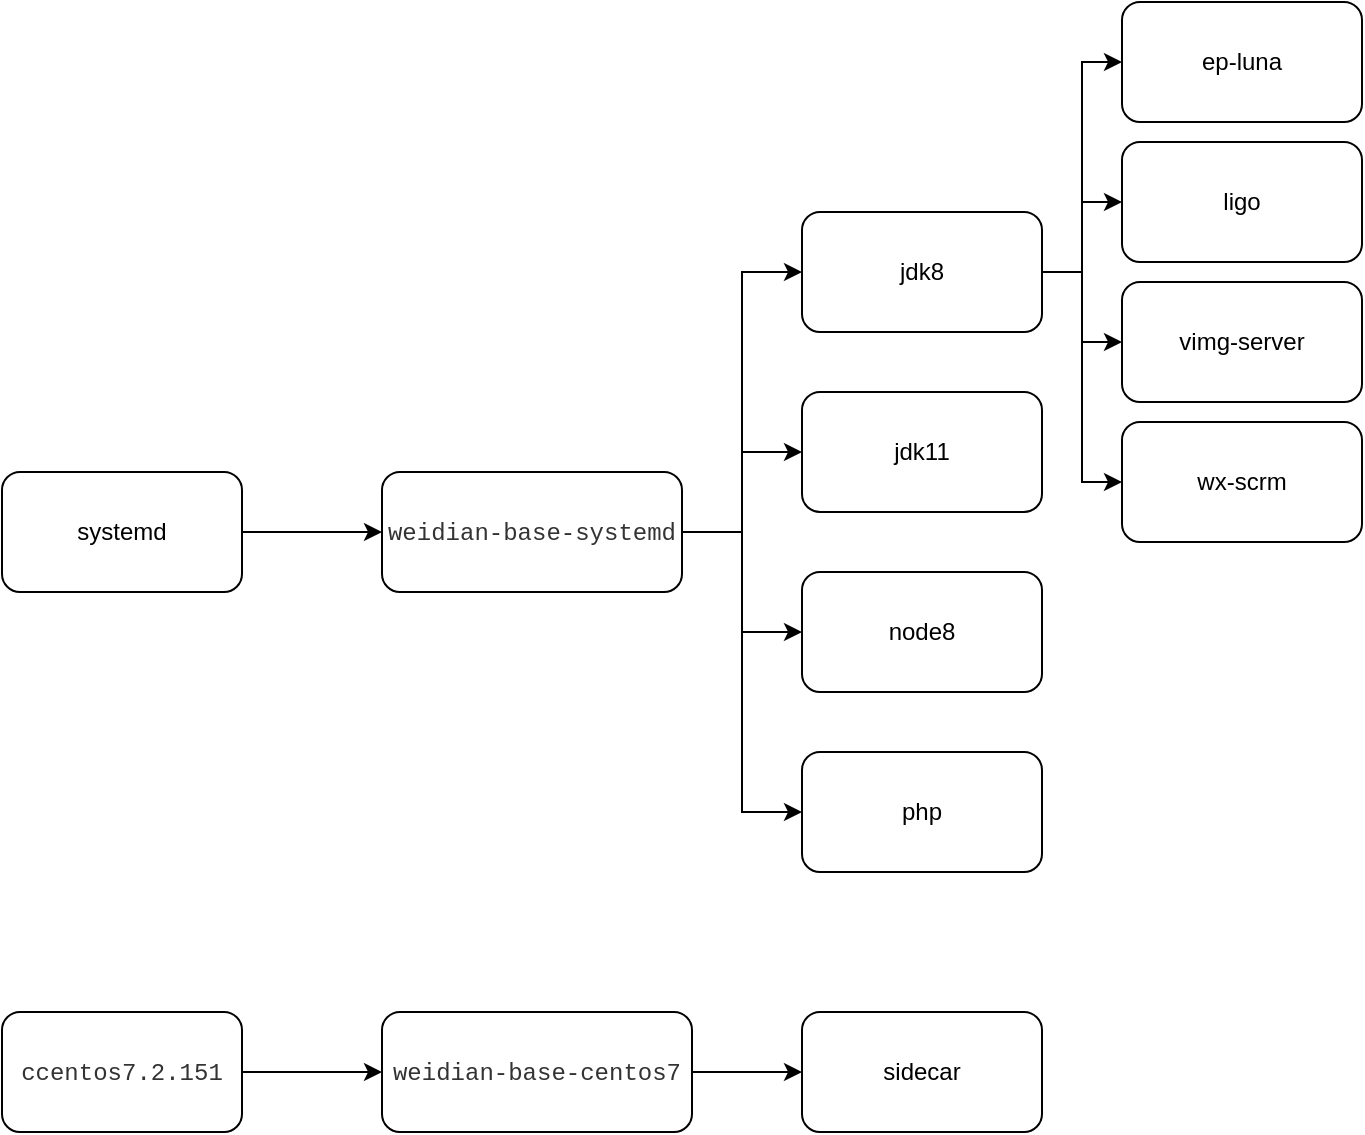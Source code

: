 <mxfile version="17.1.3" type="github">
  <diagram id="SDIb11jV21BhIwrKZLNN" name="Page-1">
    <mxGraphModel dx="1123" dy="734" grid="1" gridSize="10" guides="1" tooltips="1" connect="1" arrows="1" fold="1" page="1" pageScale="1" pageWidth="827" pageHeight="1169" math="0" shadow="0">
      <root>
        <mxCell id="0" />
        <mxCell id="1" parent="0" />
        <mxCell id="jsgCxWwjw-_KWovbcxch-6" value="" style="edgeStyle=orthogonalEdgeStyle;rounded=0;orthogonalLoop=1;jettySize=auto;html=1;" edge="1" parent="1" source="jsgCxWwjw-_KWovbcxch-1" target="jsgCxWwjw-_KWovbcxch-3">
          <mxGeometry relative="1" as="geometry" />
        </mxCell>
        <mxCell id="jsgCxWwjw-_KWovbcxch-1" value="systemd" style="rounded=1;whiteSpace=wrap;html=1;" vertex="1" parent="1">
          <mxGeometry x="40" y="380" width="120" height="60" as="geometry" />
        </mxCell>
        <mxCell id="jsgCxWwjw-_KWovbcxch-8" value="" style="edgeStyle=orthogonalEdgeStyle;rounded=0;orthogonalLoop=1;jettySize=auto;html=1;" edge="1" parent="1" source="jsgCxWwjw-_KWovbcxch-2" target="jsgCxWwjw-_KWovbcxch-7">
          <mxGeometry relative="1" as="geometry" />
        </mxCell>
        <mxCell id="jsgCxWwjw-_KWovbcxch-2" value="&lt;span style=&quot;color: rgb(51 , 51 , 51) ; font-family: &amp;#34;menlo&amp;#34; , &amp;#34;liberation mono&amp;#34; , &amp;#34;consolas&amp;#34; , &amp;#34;dejavu sans mono&amp;#34; , &amp;#34;ubuntu mono&amp;#34; , &amp;#34;courier new&amp;#34; , &amp;#34;andale mono&amp;#34; , &amp;#34;lucida console&amp;#34; , monospace ; background-color: rgb(255 , 255 , 255)&quot;&gt;ccentos7.2.151&lt;/span&gt;" style="rounded=1;whiteSpace=wrap;html=1;" vertex="1" parent="1">
          <mxGeometry x="40" y="650" width="120" height="60" as="geometry" />
        </mxCell>
        <mxCell id="jsgCxWwjw-_KWovbcxch-14" value="" style="edgeStyle=orthogonalEdgeStyle;rounded=0;orthogonalLoop=1;jettySize=auto;html=1;entryX=0;entryY=0.5;entryDx=0;entryDy=0;" edge="1" parent="1" source="jsgCxWwjw-_KWovbcxch-3" target="jsgCxWwjw-_KWovbcxch-11">
          <mxGeometry relative="1" as="geometry" />
        </mxCell>
        <mxCell id="jsgCxWwjw-_KWovbcxch-15" style="edgeStyle=orthogonalEdgeStyle;rounded=0;orthogonalLoop=1;jettySize=auto;html=1;entryX=0;entryY=0.5;entryDx=0;entryDy=0;" edge="1" parent="1" source="jsgCxWwjw-_KWovbcxch-3" target="jsgCxWwjw-_KWovbcxch-12">
          <mxGeometry relative="1" as="geometry" />
        </mxCell>
        <mxCell id="jsgCxWwjw-_KWovbcxch-16" style="edgeStyle=orthogonalEdgeStyle;rounded=0;orthogonalLoop=1;jettySize=auto;html=1;entryX=0;entryY=0.5;entryDx=0;entryDy=0;" edge="1" parent="1" source="jsgCxWwjw-_KWovbcxch-3" target="jsgCxWwjw-_KWovbcxch-4">
          <mxGeometry relative="1" as="geometry" />
        </mxCell>
        <mxCell id="jsgCxWwjw-_KWovbcxch-17" style="edgeStyle=orthogonalEdgeStyle;rounded=0;orthogonalLoop=1;jettySize=auto;html=1;entryX=0;entryY=0.5;entryDx=0;entryDy=0;" edge="1" parent="1" source="jsgCxWwjw-_KWovbcxch-3" target="jsgCxWwjw-_KWovbcxch-13">
          <mxGeometry relative="1" as="geometry" />
        </mxCell>
        <mxCell id="jsgCxWwjw-_KWovbcxch-3" value="&lt;span style=&quot;color: rgb(51 , 51 , 51) ; font-family: &amp;#34;menlo&amp;#34; , &amp;#34;liberation mono&amp;#34; , &amp;#34;consolas&amp;#34; , &amp;#34;dejavu sans mono&amp;#34; , &amp;#34;ubuntu mono&amp;#34; , &amp;#34;courier new&amp;#34; , &amp;#34;andale mono&amp;#34; , &amp;#34;lucida console&amp;#34; , monospace ; background-color: rgb(255 , 255 , 255)&quot;&gt;weidian-base-systemd&lt;/span&gt;" style="rounded=1;whiteSpace=wrap;html=1;" vertex="1" parent="1">
          <mxGeometry x="230" y="380" width="150" height="60" as="geometry" />
        </mxCell>
        <mxCell id="jsgCxWwjw-_KWovbcxch-21" style="edgeStyle=orthogonalEdgeStyle;rounded=0;orthogonalLoop=1;jettySize=auto;html=1;entryX=0;entryY=0.5;entryDx=0;entryDy=0;" edge="1" parent="1" source="jsgCxWwjw-_KWovbcxch-4" target="jsgCxWwjw-_KWovbcxch-18">
          <mxGeometry relative="1" as="geometry" />
        </mxCell>
        <mxCell id="jsgCxWwjw-_KWovbcxch-22" style="edgeStyle=orthogonalEdgeStyle;rounded=0;orthogonalLoop=1;jettySize=auto;html=1;entryX=0;entryY=0.5;entryDx=0;entryDy=0;" edge="1" parent="1" source="jsgCxWwjw-_KWovbcxch-4" target="jsgCxWwjw-_KWovbcxch-19">
          <mxGeometry relative="1" as="geometry" />
        </mxCell>
        <mxCell id="jsgCxWwjw-_KWovbcxch-23" style="edgeStyle=orthogonalEdgeStyle;rounded=0;orthogonalLoop=1;jettySize=auto;html=1;entryX=0;entryY=0.5;entryDx=0;entryDy=0;" edge="1" parent="1" source="jsgCxWwjw-_KWovbcxch-4" target="jsgCxWwjw-_KWovbcxch-20">
          <mxGeometry relative="1" as="geometry" />
        </mxCell>
        <mxCell id="jsgCxWwjw-_KWovbcxch-24" style="edgeStyle=orthogonalEdgeStyle;rounded=0;orthogonalLoop=1;jettySize=auto;html=1;entryX=0;entryY=0.5;entryDx=0;entryDy=0;" edge="1" parent="1" source="jsgCxWwjw-_KWovbcxch-4" target="jsgCxWwjw-_KWovbcxch-5">
          <mxGeometry relative="1" as="geometry" />
        </mxCell>
        <mxCell id="jsgCxWwjw-_KWovbcxch-4" value="jdk8" style="rounded=1;whiteSpace=wrap;html=1;" vertex="1" parent="1">
          <mxGeometry x="440" y="250" width="120" height="60" as="geometry" />
        </mxCell>
        <mxCell id="jsgCxWwjw-_KWovbcxch-5" value="ep-luna" style="rounded=1;whiteSpace=wrap;html=1;" vertex="1" parent="1">
          <mxGeometry x="600" y="145" width="120" height="60" as="geometry" />
        </mxCell>
        <mxCell id="jsgCxWwjw-_KWovbcxch-10" value="" style="edgeStyle=orthogonalEdgeStyle;rounded=0;orthogonalLoop=1;jettySize=auto;html=1;" edge="1" parent="1" source="jsgCxWwjw-_KWovbcxch-7" target="jsgCxWwjw-_KWovbcxch-9">
          <mxGeometry relative="1" as="geometry" />
        </mxCell>
        <mxCell id="jsgCxWwjw-_KWovbcxch-7" value="&lt;span style=&quot;color: rgb(51 , 51 , 51) ; font-family: &amp;#34;menlo&amp;#34; , &amp;#34;liberation mono&amp;#34; , &amp;#34;consolas&amp;#34; , &amp;#34;dejavu sans mono&amp;#34; , &amp;#34;ubuntu mono&amp;#34; , &amp;#34;courier new&amp;#34; , &amp;#34;andale mono&amp;#34; , &amp;#34;lucida console&amp;#34; , monospace ; background-color: rgb(255 , 255 , 255)&quot;&gt;weidian-base-centos7 &lt;/span&gt;" style="rounded=1;whiteSpace=wrap;html=1;" vertex="1" parent="1">
          <mxGeometry x="230" y="650" width="155" height="60" as="geometry" />
        </mxCell>
        <mxCell id="jsgCxWwjw-_KWovbcxch-9" value="sidecar" style="rounded=1;whiteSpace=wrap;html=1;" vertex="1" parent="1">
          <mxGeometry x="440" y="650" width="120" height="60" as="geometry" />
        </mxCell>
        <mxCell id="jsgCxWwjw-_KWovbcxch-11" value="jdk11" style="rounded=1;whiteSpace=wrap;html=1;" vertex="1" parent="1">
          <mxGeometry x="440" y="340" width="120" height="60" as="geometry" />
        </mxCell>
        <mxCell id="jsgCxWwjw-_KWovbcxch-12" value="node8" style="rounded=1;whiteSpace=wrap;html=1;" vertex="1" parent="1">
          <mxGeometry x="440" y="430" width="120" height="60" as="geometry" />
        </mxCell>
        <mxCell id="jsgCxWwjw-_KWovbcxch-13" value="php" style="rounded=1;whiteSpace=wrap;html=1;" vertex="1" parent="1">
          <mxGeometry x="440" y="520" width="120" height="60" as="geometry" />
        </mxCell>
        <mxCell id="jsgCxWwjw-_KWovbcxch-18" value="ligo" style="rounded=1;whiteSpace=wrap;html=1;" vertex="1" parent="1">
          <mxGeometry x="600" y="215" width="120" height="60" as="geometry" />
        </mxCell>
        <mxCell id="jsgCxWwjw-_KWovbcxch-19" value="vimg-server" style="rounded=1;whiteSpace=wrap;html=1;" vertex="1" parent="1">
          <mxGeometry x="600" y="285" width="120" height="60" as="geometry" />
        </mxCell>
        <mxCell id="jsgCxWwjw-_KWovbcxch-20" value="wx-scrm" style="rounded=1;whiteSpace=wrap;html=1;" vertex="1" parent="1">
          <mxGeometry x="600" y="355" width="120" height="60" as="geometry" />
        </mxCell>
      </root>
    </mxGraphModel>
  </diagram>
</mxfile>
